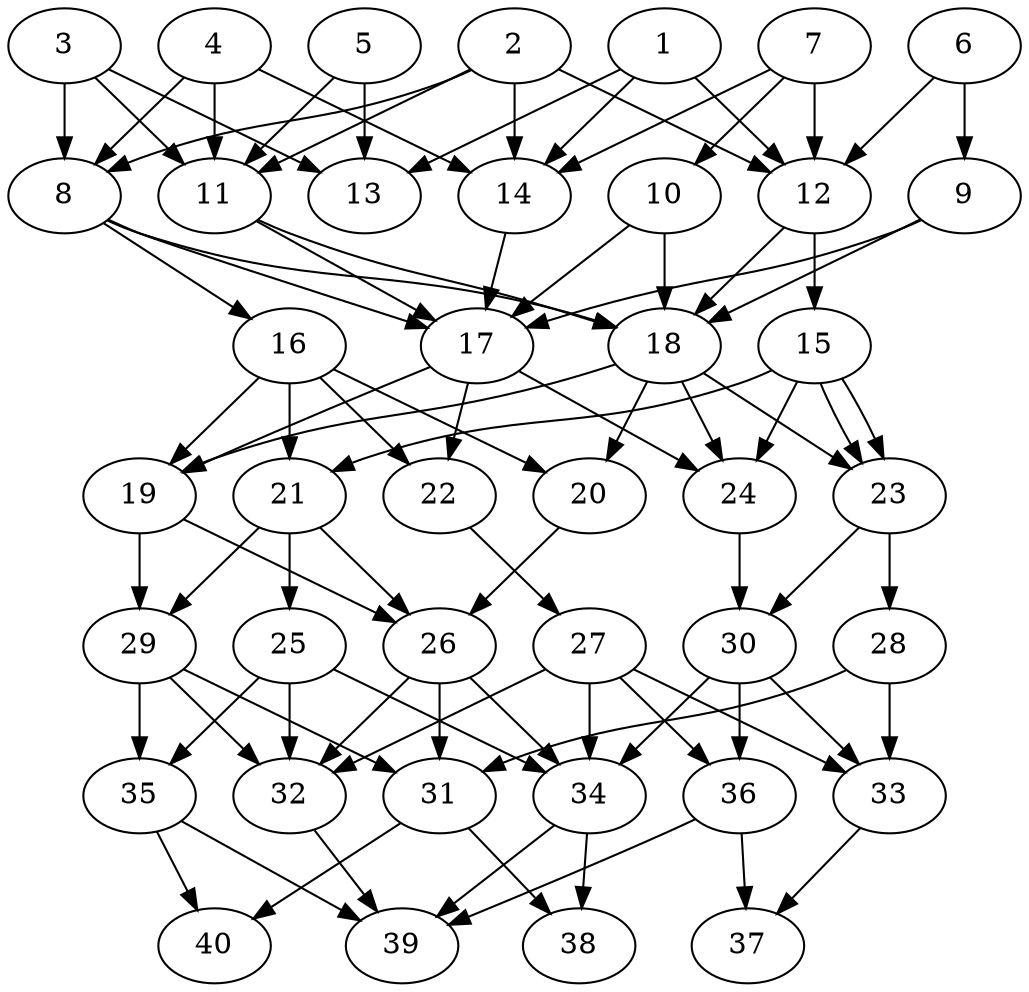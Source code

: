 // DAG automatically generated by daggen at Thu Oct  3 14:06:50 2019
// ./daggen --dot -n 40 --ccr 0.5 --fat 0.5 --regular 0.7 --density 0.7 --mindata 5242880 --maxdata 52428800 
digraph G {
  1 [size="50853888", alpha="0.20", expect_size="25426944"] 
  1 -> 12 [size ="25426944"]
  1 -> 13 [size ="25426944"]
  1 -> 14 [size ="25426944"]
  2 [size="22999040", alpha="0.02", expect_size="11499520"] 
  2 -> 8 [size ="11499520"]
  2 -> 11 [size ="11499520"]
  2 -> 12 [size ="11499520"]
  2 -> 14 [size ="11499520"]
  3 [size="20058112", alpha="0.11", expect_size="10029056"] 
  3 -> 8 [size ="10029056"]
  3 -> 11 [size ="10029056"]
  3 -> 13 [size ="10029056"]
  4 [size="44177408", alpha="0.18", expect_size="22088704"] 
  4 -> 8 [size ="22088704"]
  4 -> 11 [size ="22088704"]
  4 -> 14 [size ="22088704"]
  5 [size="62826496", alpha="0.19", expect_size="31413248"] 
  5 -> 11 [size ="31413248"]
  5 -> 13 [size ="31413248"]
  6 [size="90236928", alpha="0.05", expect_size="45118464"] 
  6 -> 9 [size ="45118464"]
  6 -> 12 [size ="45118464"]
  7 [size="103518208", alpha="0.07", expect_size="51759104"] 
  7 -> 10 [size ="51759104"]
  7 -> 12 [size ="51759104"]
  7 -> 14 [size ="51759104"]
  8 [size="78616576", alpha="0.09", expect_size="39308288"] 
  8 -> 16 [size ="39308288"]
  8 -> 17 [size ="39308288"]
  8 -> 18 [size ="39308288"]
  9 [size="70514688", alpha="0.12", expect_size="35257344"] 
  9 -> 17 [size ="35257344"]
  9 -> 18 [size ="35257344"]
  10 [size="40439808", alpha="0.06", expect_size="20219904"] 
  10 -> 17 [size ="20219904"]
  10 -> 18 [size ="20219904"]
  11 [size="32139264", alpha="0.09", expect_size="16069632"] 
  11 -> 17 [size ="16069632"]
  11 -> 18 [size ="16069632"]
  12 [size="31117312", alpha="0.11", expect_size="15558656"] 
  12 -> 15 [size ="15558656"]
  12 -> 18 [size ="15558656"]
  13 [size="41119744", alpha="0.02", expect_size="20559872"] 
  14 [size="94115840", alpha="0.04", expect_size="47057920"] 
  14 -> 17 [size ="47057920"]
  15 [size="86745088", alpha="0.16", expect_size="43372544"] 
  15 -> 21 [size ="43372544"]
  15 -> 23 [size ="43372544"]
  15 -> 23 [size ="43372544"]
  15 -> 24 [size ="43372544"]
  16 [size="80621568", alpha="0.14", expect_size="40310784"] 
  16 -> 19 [size ="40310784"]
  16 -> 20 [size ="40310784"]
  16 -> 21 [size ="40310784"]
  16 -> 22 [size ="40310784"]
  17 [size="103188480", alpha="0.08", expect_size="51594240"] 
  17 -> 19 [size ="51594240"]
  17 -> 22 [size ="51594240"]
  17 -> 24 [size ="51594240"]
  18 [size="40572928", alpha="0.11", expect_size="20286464"] 
  18 -> 19 [size ="20286464"]
  18 -> 20 [size ="20286464"]
  18 -> 23 [size ="20286464"]
  18 -> 24 [size ="20286464"]
  19 [size="83857408", alpha="0.11", expect_size="41928704"] 
  19 -> 26 [size ="41928704"]
  19 -> 29 [size ="41928704"]
  20 [size="44675072", alpha="0.02", expect_size="22337536"] 
  20 -> 26 [size ="22337536"]
  21 [size="73416704", alpha="0.02", expect_size="36708352"] 
  21 -> 25 [size ="36708352"]
  21 -> 26 [size ="36708352"]
  21 -> 29 [size ="36708352"]
  22 [size="23154688", alpha="0.04", expect_size="11577344"] 
  22 -> 27 [size ="11577344"]
  23 [size="73390080", alpha="0.09", expect_size="36695040"] 
  23 -> 28 [size ="36695040"]
  23 -> 30 [size ="36695040"]
  24 [size="83277824", alpha="0.00", expect_size="41638912"] 
  24 -> 30 [size ="41638912"]
  25 [size="103944192", alpha="0.03", expect_size="51972096"] 
  25 -> 32 [size ="51972096"]
  25 -> 34 [size ="51972096"]
  25 -> 35 [size ="51972096"]
  26 [size="86501376", alpha="0.02", expect_size="43250688"] 
  26 -> 31 [size ="43250688"]
  26 -> 32 [size ="43250688"]
  26 -> 34 [size ="43250688"]
  27 [size="59680768", alpha="0.01", expect_size="29840384"] 
  27 -> 32 [size ="29840384"]
  27 -> 33 [size ="29840384"]
  27 -> 34 [size ="29840384"]
  27 -> 36 [size ="29840384"]
  28 [size="98508800", alpha="0.15", expect_size="49254400"] 
  28 -> 31 [size ="49254400"]
  28 -> 33 [size ="49254400"]
  29 [size="56657920", alpha="0.01", expect_size="28328960"] 
  29 -> 31 [size ="28328960"]
  29 -> 32 [size ="28328960"]
  29 -> 35 [size ="28328960"]
  30 [size="14970880", alpha="0.14", expect_size="7485440"] 
  30 -> 33 [size ="7485440"]
  30 -> 34 [size ="7485440"]
  30 -> 36 [size ="7485440"]
  31 [size="25745408", alpha="0.11", expect_size="12872704"] 
  31 -> 38 [size ="12872704"]
  31 -> 40 [size ="12872704"]
  32 [size="34977792", alpha="0.13", expect_size="17488896"] 
  32 -> 39 [size ="17488896"]
  33 [size="55183360", alpha="0.01", expect_size="27591680"] 
  33 -> 37 [size ="27591680"]
  34 [size="95936512", alpha="0.07", expect_size="47968256"] 
  34 -> 38 [size ="47968256"]
  34 -> 39 [size ="47968256"]
  35 [size="96559104", alpha="0.09", expect_size="48279552"] 
  35 -> 39 [size ="48279552"]
  35 -> 40 [size ="48279552"]
  36 [size="15017984", alpha="0.06", expect_size="7508992"] 
  36 -> 37 [size ="7508992"]
  36 -> 39 [size ="7508992"]
  37 [size="25440256", alpha="0.03", expect_size="12720128"] 
  38 [size="32114688", alpha="0.06", expect_size="16057344"] 
  39 [size="103174144", alpha="0.04", expect_size="51587072"] 
  40 [size="15527936", alpha="0.10", expect_size="7763968"] 
}
